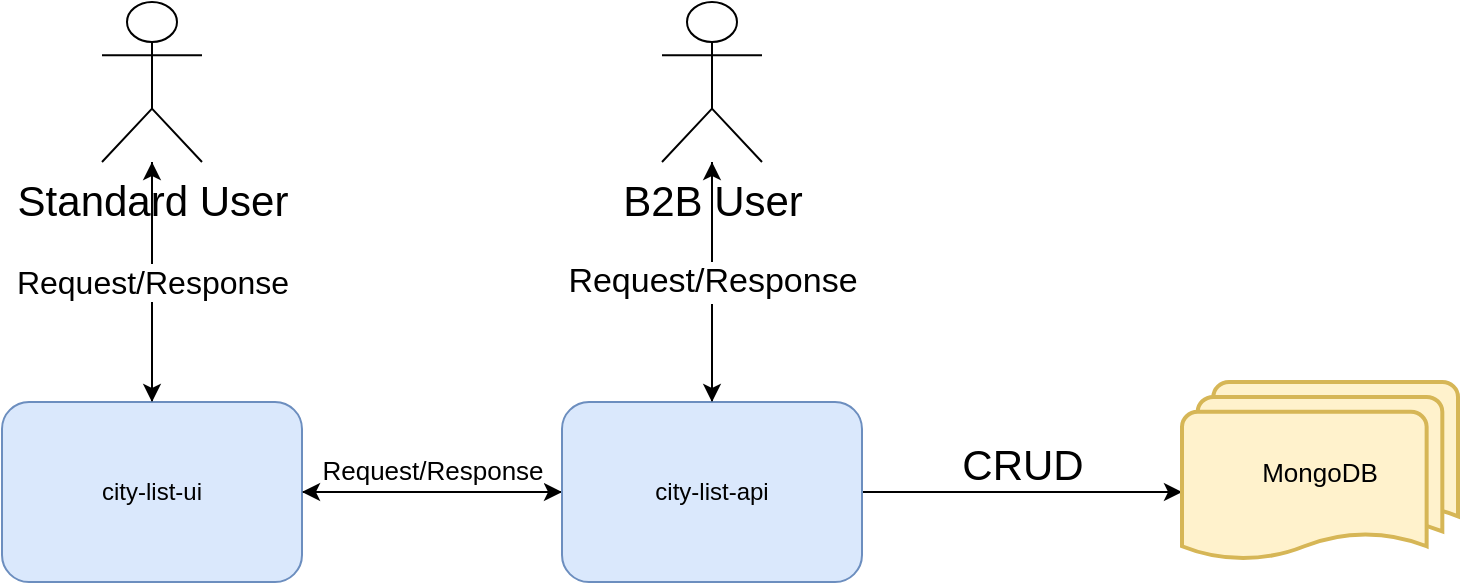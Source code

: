 <mxfile version="20.8.10" type="device"><diagram name="Page-1" id="43wLVRzdJZpUJ2DB_bHA"><mxGraphModel dx="2462" dy="997" grid="1" gridSize="10" guides="1" tooltips="1" connect="1" arrows="1" fold="1" page="1" pageScale="1" pageWidth="850" pageHeight="1100" math="0" shadow="0"><root><mxCell id="0"/><mxCell id="1" parent="0"/><mxCell id="bhrnTeUX1qdns6cUqkG4-5" style="edgeStyle=orthogonalEdgeStyle;rounded=0;orthogonalLoop=1;jettySize=auto;html=1;entryX=0;entryY=0.5;entryDx=0;entryDy=0;fontSize=23;" edge="1" parent="1" source="bhrnTeUX1qdns6cUqkG4-1" target="bhrnTeUX1qdns6cUqkG4-2"><mxGeometry relative="1" as="geometry"/></mxCell><mxCell id="bhrnTeUX1qdns6cUqkG4-16" style="edgeStyle=orthogonalEdgeStyle;rounded=0;orthogonalLoop=1;jettySize=auto;html=1;exitX=0.5;exitY=0;exitDx=0;exitDy=0;fontSize=21;" edge="1" parent="1" source="bhrnTeUX1qdns6cUqkG4-1" target="bhrnTeUX1qdns6cUqkG4-9"><mxGeometry relative="1" as="geometry"/></mxCell><mxCell id="bhrnTeUX1qdns6cUqkG4-1" value="city-list-ui" style="rounded=1;whiteSpace=wrap;html=1;fillColor=#dae8fc;strokeColor=#6c8ebf;" vertex="1" parent="1"><mxGeometry x="60" y="280" width="150" height="90" as="geometry"/></mxCell><mxCell id="bhrnTeUX1qdns6cUqkG4-4" value="CRUD" style="edgeStyle=orthogonalEdgeStyle;rounded=0;orthogonalLoop=1;jettySize=auto;html=1;entryX=0;entryY=0.5;entryDx=0;entryDy=0;fontSize=21;verticalAlign=bottom;" edge="1" parent="1" source="bhrnTeUX1qdns6cUqkG4-2"><mxGeometry relative="1" as="geometry"><mxPoint x="650" y="325" as="targetPoint"/></mxGeometry></mxCell><mxCell id="bhrnTeUX1qdns6cUqkG4-6" value="Request/Response" style="edgeStyle=orthogonalEdgeStyle;rounded=0;orthogonalLoop=1;jettySize=auto;html=1;entryX=1;entryY=0.5;entryDx=0;entryDy=0;fontSize=13;verticalAlign=bottom;" edge="1" parent="1" source="bhrnTeUX1qdns6cUqkG4-2" target="bhrnTeUX1qdns6cUqkG4-1"><mxGeometry relative="1" as="geometry"/></mxCell><mxCell id="bhrnTeUX1qdns6cUqkG4-17" style="edgeStyle=orthogonalEdgeStyle;rounded=0;orthogonalLoop=1;jettySize=auto;html=1;exitX=0.5;exitY=0;exitDx=0;exitDy=0;fontSize=21;" edge="1" parent="1" source="bhrnTeUX1qdns6cUqkG4-2" target="bhrnTeUX1qdns6cUqkG4-10"><mxGeometry relative="1" as="geometry"/></mxCell><mxCell id="bhrnTeUX1qdns6cUqkG4-2" value="city-list-api" style="rounded=1;whiteSpace=wrap;html=1;fillColor=#DAE8FC;strokeColor=#6c8ebf;" vertex="1" parent="1"><mxGeometry x="340" y="280" width="150" height="90" as="geometry"/></mxCell><mxCell id="bhrnTeUX1qdns6cUqkG4-8" value="MongoDB" style="strokeWidth=2;html=1;shape=mxgraph.flowchart.multi-document;whiteSpace=wrap;fontSize=13;fillColor=#fff2cc;strokeColor=#d6b656;" vertex="1" parent="1"><mxGeometry x="650" y="270" width="138" height="90" as="geometry"/></mxCell><mxCell id="bhrnTeUX1qdns6cUqkG4-14" value="Request/Response" style="edgeStyle=orthogonalEdgeStyle;rounded=0;orthogonalLoop=1;jettySize=auto;html=1;entryX=0.5;entryY=0;entryDx=0;entryDy=0;fontSize=16;" edge="1" parent="1" source="bhrnTeUX1qdns6cUqkG4-9" target="bhrnTeUX1qdns6cUqkG4-1"><mxGeometry relative="1" as="geometry"/></mxCell><mxCell id="bhrnTeUX1qdns6cUqkG4-9" value="Standard User" style="shape=umlActor;verticalLabelPosition=bottom;verticalAlign=top;html=1;fontSize=21;fillColor=#FFFFFF;" vertex="1" parent="1"><mxGeometry x="110" y="80" width="50" height="80" as="geometry"/></mxCell><mxCell id="bhrnTeUX1qdns6cUqkG4-15" value="Request/Response" style="edgeStyle=orthogonalEdgeStyle;rounded=0;orthogonalLoop=1;jettySize=auto;html=1;fontSize=17;" edge="1" parent="1" source="bhrnTeUX1qdns6cUqkG4-10" target="bhrnTeUX1qdns6cUqkG4-2"><mxGeometry relative="1" as="geometry"/></mxCell><mxCell id="bhrnTeUX1qdns6cUqkG4-10" value="B2B User" style="shape=umlActor;verticalLabelPosition=bottom;verticalAlign=top;html=1;fontSize=21;fillColor=#FFFFFF;" vertex="1" parent="1"><mxGeometry x="390" y="80" width="50" height="80" as="geometry"/></mxCell></root></mxGraphModel></diagram></mxfile>
